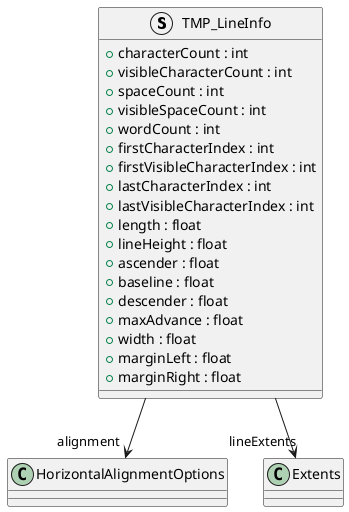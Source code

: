 @startuml
struct TMP_LineInfo {
    + characterCount : int
    + visibleCharacterCount : int
    + spaceCount : int
    + visibleSpaceCount : int
    + wordCount : int
    + firstCharacterIndex : int
    + firstVisibleCharacterIndex : int
    + lastCharacterIndex : int
    + lastVisibleCharacterIndex : int
    + length : float
    + lineHeight : float
    + ascender : float
    + baseline : float
    + descender : float
    + maxAdvance : float
    + width : float
    + marginLeft : float
    + marginRight : float
}
TMP_LineInfo --> "alignment" HorizontalAlignmentOptions
TMP_LineInfo --> "lineExtents" Extents
@enduml
